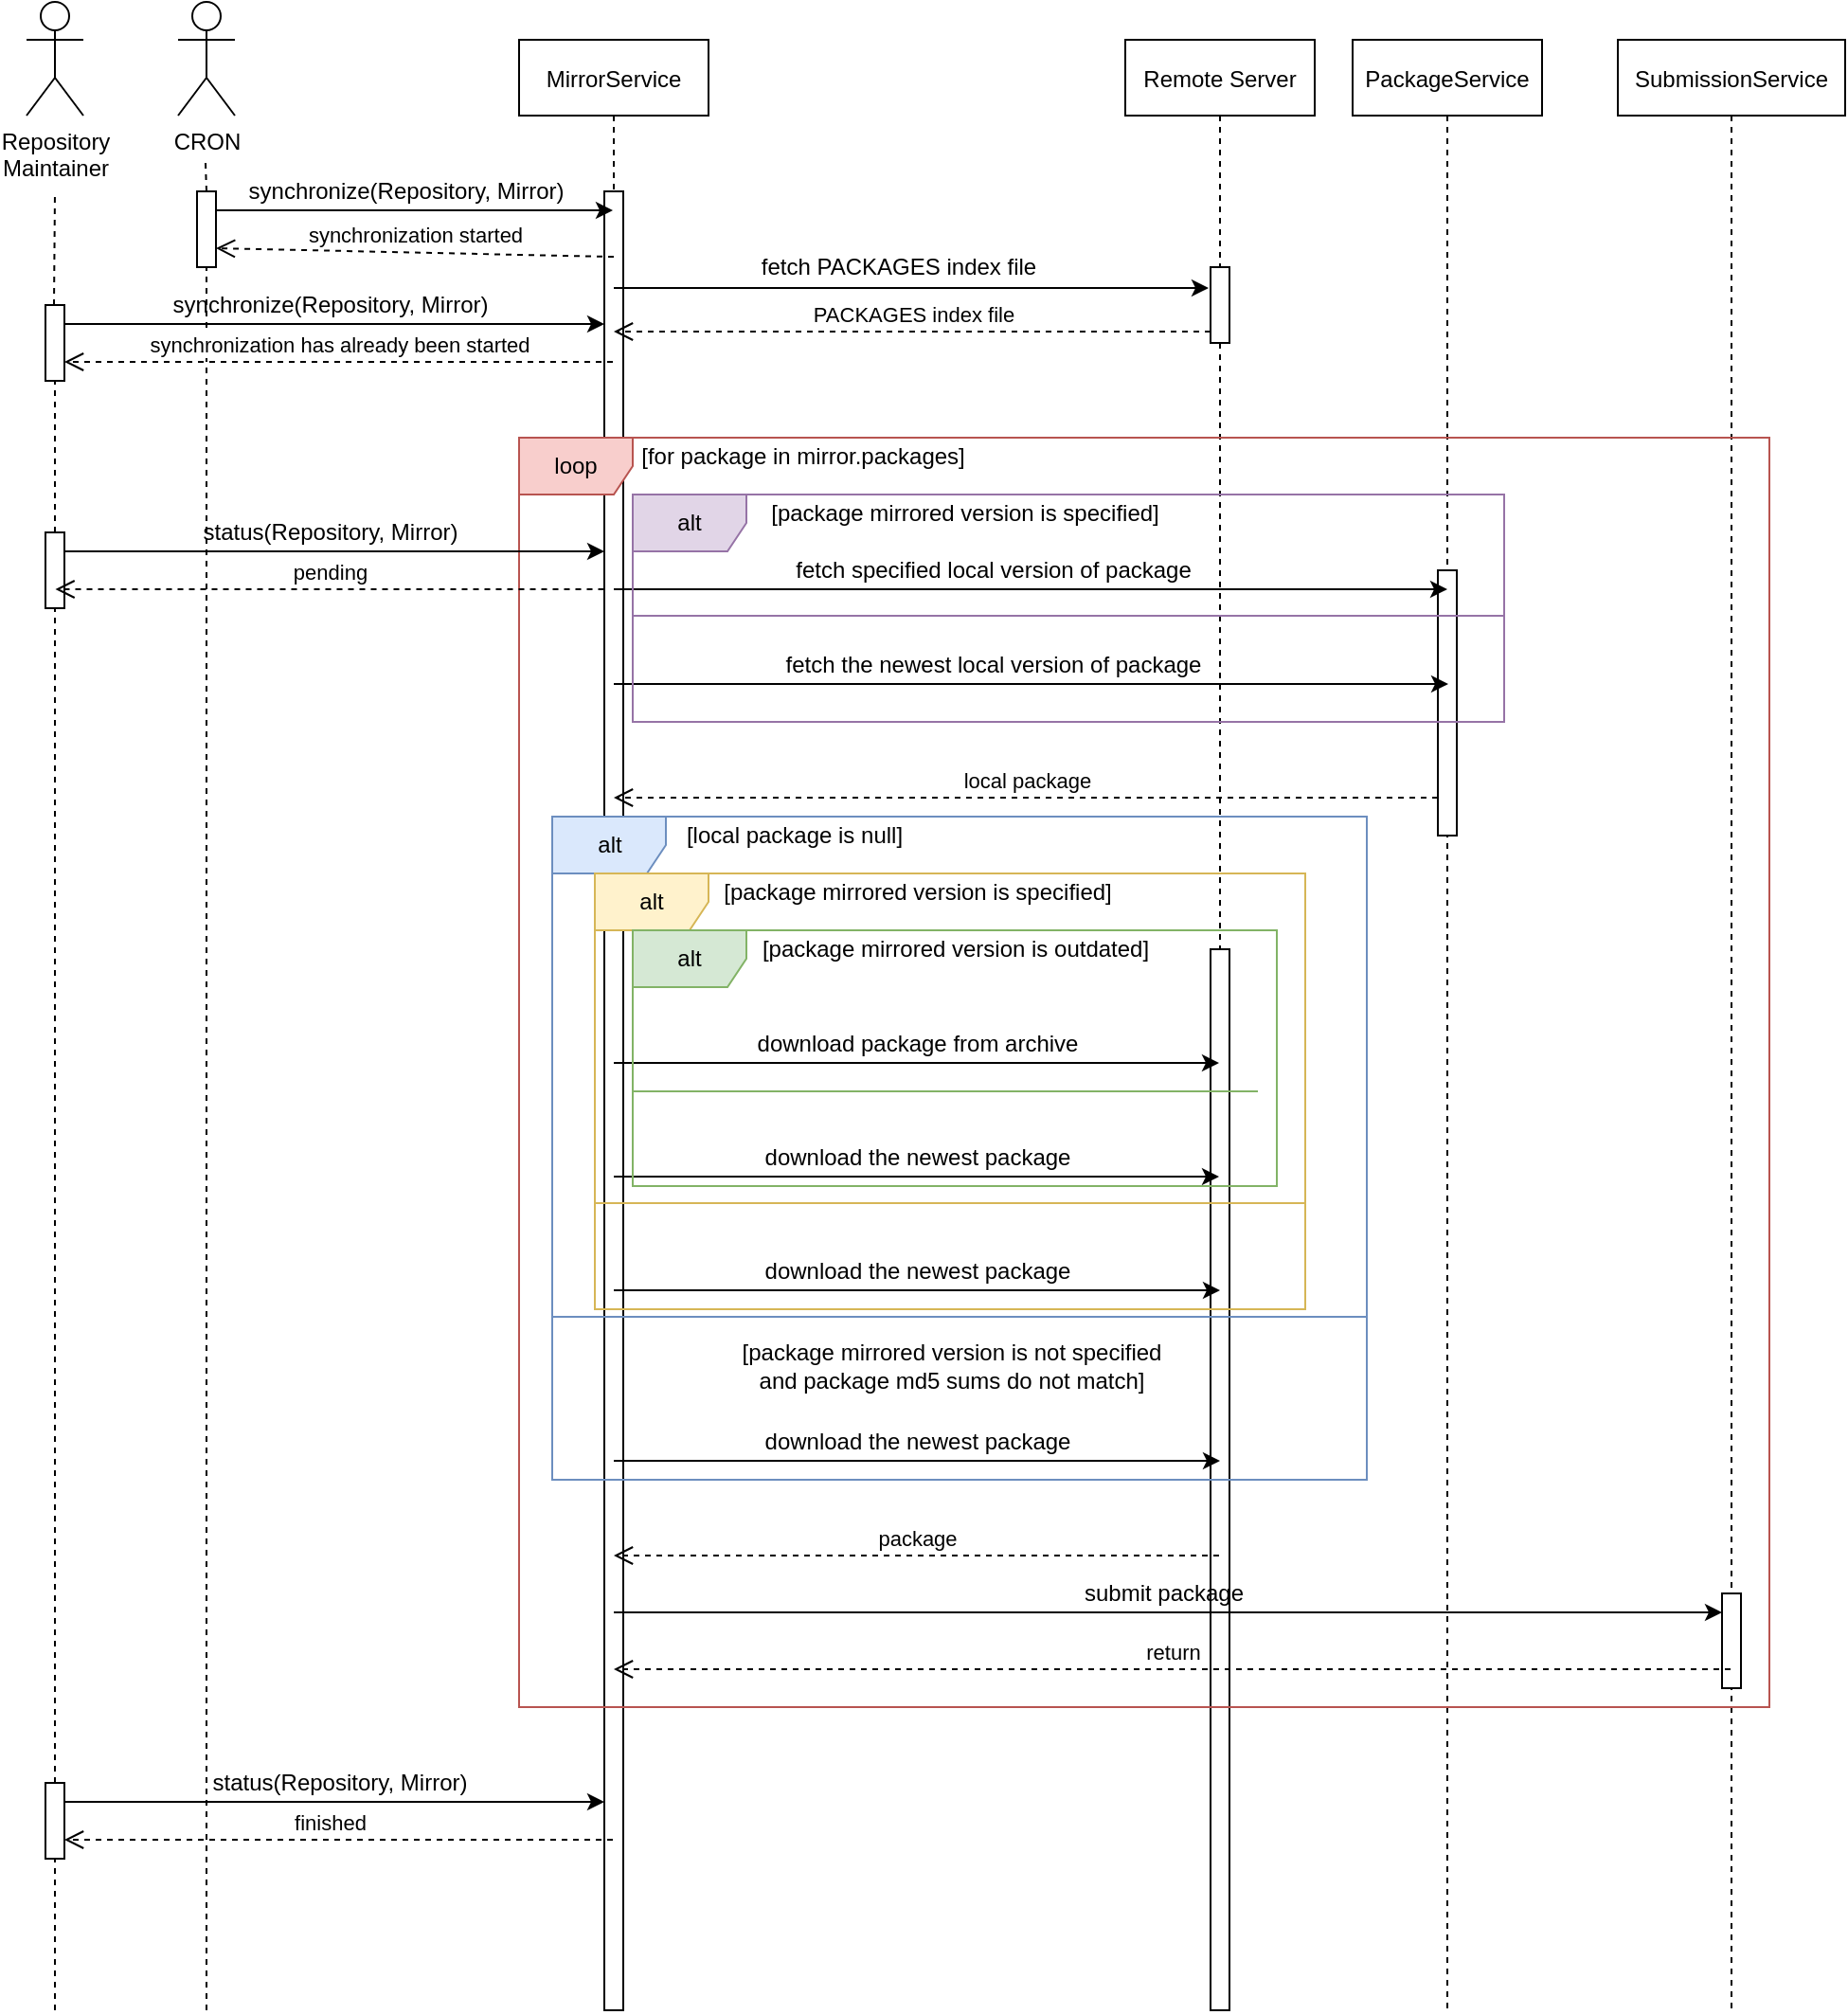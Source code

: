 <mxfile version="14.5.3" type="device"><diagram id="ABN0P69wUwr91Y3URy68" name="Page-1"><mxGraphModel dx="1102" dy="603" grid="1" gridSize="10" guides="1" tooltips="1" connect="1" arrows="1" fold="1" page="1" pageScale="1" pageWidth="850" pageHeight="1100" math="0" shadow="0"><root><mxCell id="0"/><mxCell id="1" parent="0"/><mxCell id="k6JVa_Nm4UtW-43sVW-D-1" value="&lt;div&gt;Repository&lt;/div&gt;&lt;div&gt;Maintainer&lt;/div&gt;" style="shape=umlActor;verticalLabelPosition=bottom;verticalAlign=top;html=1;outlineConnect=0;" vertex="1" parent="1"><mxGeometry x="40" y="20" width="30" height="60" as="geometry"/></mxCell><mxCell id="k6JVa_Nm4UtW-43sVW-D-2" value="&lt;div&gt;CRON&lt;/div&gt;" style="shape=umlActor;verticalLabelPosition=bottom;verticalAlign=top;html=1;outlineConnect=0;" vertex="1" parent="1"><mxGeometry x="120" y="20" width="30" height="60" as="geometry"/></mxCell><mxCell id="k6JVa_Nm4UtW-43sVW-D-3" value="MirrorService" style="shape=umlLifeline;perimeter=lifelinePerimeter;container=1;collapsible=0;recursiveResize=0;rounded=0;shadow=0;strokeWidth=1;" vertex="1" parent="1"><mxGeometry x="300" y="40" width="100" height="1040" as="geometry"/></mxCell><mxCell id="k6JVa_Nm4UtW-43sVW-D-4" value="" style="points=[];perimeter=orthogonalPerimeter;rounded=0;shadow=0;strokeWidth=1;" vertex="1" parent="k6JVa_Nm4UtW-43sVW-D-3"><mxGeometry x="45" y="80" width="10" height="960" as="geometry"/></mxCell><mxCell id="k6JVa_Nm4UtW-43sVW-D-6" value="Remote Server" style="shape=umlLifeline;perimeter=lifelinePerimeter;container=1;collapsible=0;recursiveResize=0;rounded=0;shadow=0;strokeWidth=1;" vertex="1" parent="1"><mxGeometry x="620" y="40" width="100" height="1040" as="geometry"/></mxCell><mxCell id="k6JVa_Nm4UtW-43sVW-D-7" value="" style="points=[];perimeter=orthogonalPerimeter;rounded=0;shadow=0;strokeWidth=1;" vertex="1" parent="k6JVa_Nm4UtW-43sVW-D-6"><mxGeometry x="45" y="120" width="10" height="40" as="geometry"/></mxCell><mxCell id="k6JVa_Nm4UtW-43sVW-D-8" value="" style="rounded=0;whiteSpace=wrap;html=1;" vertex="1" parent="k6JVa_Nm4UtW-43sVW-D-6"><mxGeometry x="45" y="480" width="10" height="560" as="geometry"/></mxCell><mxCell id="k6JVa_Nm4UtW-43sVW-D-9" value="PackageService" style="shape=umlLifeline;perimeter=lifelinePerimeter;container=1;collapsible=0;recursiveResize=0;rounded=0;shadow=0;strokeWidth=1;" vertex="1" parent="1"><mxGeometry x="740" y="40" width="100" height="1040" as="geometry"/></mxCell><mxCell id="k6JVa_Nm4UtW-43sVW-D-10" value="" style="points=[];perimeter=orthogonalPerimeter;rounded=0;shadow=0;strokeWidth=1;" vertex="1" parent="k6JVa_Nm4UtW-43sVW-D-9"><mxGeometry x="45" y="280" width="10" height="140" as="geometry"/></mxCell><mxCell id="k6JVa_Nm4UtW-43sVW-D-11" value="SubmissionService" style="shape=umlLifeline;perimeter=lifelinePerimeter;container=1;collapsible=0;recursiveResize=0;rounded=0;shadow=0;strokeWidth=1;" vertex="1" parent="1"><mxGeometry x="880" y="40" width="120" height="1040" as="geometry"/></mxCell><mxCell id="k6JVa_Nm4UtW-43sVW-D-12" value="" style="points=[];perimeter=orthogonalPerimeter;rounded=0;shadow=0;strokeWidth=1;" vertex="1" parent="k6JVa_Nm4UtW-43sVW-D-11"><mxGeometry x="55" y="820" width="10" height="50" as="geometry"/></mxCell><mxCell id="k6JVa_Nm4UtW-43sVW-D-13" value="" style="rounded=0;whiteSpace=wrap;html=1;" vertex="1" parent="1"><mxGeometry x="130" y="120" width="10" height="40" as="geometry"/></mxCell><mxCell id="k6JVa_Nm4UtW-43sVW-D-19" value="" style="endArrow=classic;html=1;exitX=1;exitY=0.25;exitDx=0;exitDy=0;" edge="1" parent="1" source="k6JVa_Nm4UtW-43sVW-D-13" target="k6JVa_Nm4UtW-43sVW-D-3"><mxGeometry width="50" height="50" relative="1" as="geometry"><mxPoint x="400" y="270" as="sourcePoint"/><mxPoint x="450" y="220" as="targetPoint"/></mxGeometry></mxCell><mxCell id="k6JVa_Nm4UtW-43sVW-D-21" value="" style="endArrow=none;dashed=1;html=1;" edge="1" parent="1"><mxGeometry width="50" height="50" relative="1" as="geometry"><mxPoint x="135" y="120" as="sourcePoint"/><mxPoint x="134.5" y="105" as="targetPoint"/></mxGeometry></mxCell><mxCell id="k6JVa_Nm4UtW-43sVW-D-22" value="" style="endArrow=none;dashed=1;html=1;entryX=0.5;entryY=1;entryDx=0;entryDy=0;" edge="1" parent="1" target="k6JVa_Nm4UtW-43sVW-D-13"><mxGeometry width="50" height="50" relative="1" as="geometry"><mxPoint x="135" y="1080" as="sourcePoint"/><mxPoint x="144.5" y="115" as="targetPoint"/></mxGeometry></mxCell><mxCell id="k6JVa_Nm4UtW-43sVW-D-23" value="" style="endArrow=none;dashed=1;html=1;entryX=0.5;entryY=1;entryDx=0;entryDy=0;" edge="1" parent="1" source="k6JVa_Nm4UtW-43sVW-D-16"><mxGeometry width="50" height="50" relative="1" as="geometry"><mxPoint x="54.5" y="520" as="sourcePoint"/><mxPoint x="54.5" y="180" as="targetPoint"/></mxGeometry></mxCell><mxCell id="k6JVa_Nm4UtW-43sVW-D-25" value="&lt;div&gt;synchronization started&lt;/div&gt;" style="html=1;verticalAlign=bottom;endArrow=open;dashed=1;endSize=8;entryX=1;entryY=0.75;entryDx=0;entryDy=0;exitX=0.5;exitY=0.036;exitDx=0;exitDy=0;exitPerimeter=0;" edge="1" parent="1" source="k6JVa_Nm4UtW-43sVW-D-4" target="k6JVa_Nm4UtW-43sVW-D-13"><mxGeometry relative="1" as="geometry"><mxPoint x="240" y="150" as="sourcePoint"/><mxPoint x="380" y="320" as="targetPoint"/></mxGeometry></mxCell><mxCell id="k6JVa_Nm4UtW-43sVW-D-26" value="synchronize(Repository, Mirror)" style="text;html=1;align=center;verticalAlign=middle;resizable=0;points=[];autosize=1;" vertex="1" parent="1"><mxGeometry x="150" y="110" width="180" height="20" as="geometry"/></mxCell><mxCell id="k6JVa_Nm4UtW-43sVW-D-16" value="" style="rounded=0;whiteSpace=wrap;html=1;" vertex="1" parent="1"><mxGeometry x="50" y="180" width="10" height="40" as="geometry"/></mxCell><mxCell id="k6JVa_Nm4UtW-43sVW-D-29" value="" style="endArrow=none;dashed=1;html=1;entryX=0.5;entryY=1;entryDx=0;entryDy=0;" edge="1" parent="1" source="k6JVa_Nm4UtW-43sVW-D-71" target="k6JVa_Nm4UtW-43sVW-D-16"><mxGeometry width="50" height="50" relative="1" as="geometry"><mxPoint x="55" y="1080" as="sourcePoint"/><mxPoint x="54.5" y="180" as="targetPoint"/></mxGeometry></mxCell><mxCell id="k6JVa_Nm4UtW-43sVW-D-30" value="synchronize(Repository, Mirror)" style="text;html=1;align=center;verticalAlign=middle;resizable=0;points=[];autosize=1;" vertex="1" parent="1"><mxGeometry x="110" y="170" width="180" height="20" as="geometry"/></mxCell><mxCell id="k6JVa_Nm4UtW-43sVW-D-31" value="" style="endArrow=classic;html=1;exitX=1;exitY=0.25;exitDx=0;exitDy=0;" edge="1" parent="1" source="k6JVa_Nm4UtW-43sVW-D-16" target="k6JVa_Nm4UtW-43sVW-D-4"><mxGeometry width="50" height="50" relative="1" as="geometry"><mxPoint x="400" y="340" as="sourcePoint"/><mxPoint x="450" y="290" as="targetPoint"/></mxGeometry></mxCell><mxCell id="k6JVa_Nm4UtW-43sVW-D-32" value="synchronization has already been started" style="html=1;verticalAlign=bottom;endArrow=open;dashed=1;endSize=8;entryX=1;entryY=0.75;entryDx=0;entryDy=0;" edge="1" parent="1" source="k6JVa_Nm4UtW-43sVW-D-3" target="k6JVa_Nm4UtW-43sVW-D-16"><mxGeometry relative="1" as="geometry"><mxPoint x="460" y="320" as="sourcePoint"/><mxPoint x="380" y="320" as="targetPoint"/></mxGeometry></mxCell><mxCell id="k6JVa_Nm4UtW-43sVW-D-33" value="" style="endArrow=classic;html=1;entryX=-0.1;entryY=0.275;entryDx=0;entryDy=0;entryPerimeter=0;" edge="1" parent="1" source="k6JVa_Nm4UtW-43sVW-D-3" target="k6JVa_Nm4UtW-43sVW-D-7"><mxGeometry width="50" height="50" relative="1" as="geometry"><mxPoint x="440" y="370" as="sourcePoint"/><mxPoint x="520" y="360" as="targetPoint"/></mxGeometry></mxCell><mxCell id="k6JVa_Nm4UtW-43sVW-D-34" value="&lt;div&gt;fetch PACKAGES index file&lt;/div&gt;" style="text;html=1;align=center;verticalAlign=middle;resizable=0;points=[];autosize=1;" vertex="1" parent="1"><mxGeometry x="420" y="150" width="160" height="20" as="geometry"/></mxCell><mxCell id="k6JVa_Nm4UtW-43sVW-D-35" value="PACKAGES index file" style="html=1;verticalAlign=bottom;endArrow=open;dashed=1;endSize=8;exitX=0;exitY=0.85;exitDx=0;exitDy=0;exitPerimeter=0;" edge="1" parent="1" source="k6JVa_Nm4UtW-43sVW-D-7" target="k6JVa_Nm4UtW-43sVW-D-3"><mxGeometry relative="1" as="geometry"><mxPoint x="530" y="310" as="sourcePoint"/><mxPoint x="450" y="310" as="targetPoint"/></mxGeometry></mxCell><mxCell id="k6JVa_Nm4UtW-43sVW-D-36" value="" style="endArrow=classic;html=1;" edge="1" parent="1" source="k6JVa_Nm4UtW-43sVW-D-3"><mxGeometry width="50" height="50" relative="1" as="geometry"><mxPoint x="470" y="370" as="sourcePoint"/><mxPoint x="790" y="330" as="targetPoint"/><Array as="points"><mxPoint x="570" y="330"/></Array></mxGeometry></mxCell><mxCell id="k6JVa_Nm4UtW-43sVW-D-37" value="fetch specified local version of package" style="text;html=1;align=center;verticalAlign=middle;resizable=0;points=[];autosize=1;" vertex="1" parent="1"><mxGeometry x="440" y="310" width="220" height="20" as="geometry"/></mxCell><mxCell id="k6JVa_Nm4UtW-43sVW-D-38" value="" style="endArrow=classic;html=1;entryX=0.5;entryY=0.018;entryDx=0;entryDy=0;entryPerimeter=0;" edge="1" parent="1"><mxGeometry width="50" height="50" relative="1" as="geometry"><mxPoint x="350" y="380" as="sourcePoint"/><mxPoint x="790.5" y="380" as="targetPoint"/></mxGeometry></mxCell><mxCell id="k6JVa_Nm4UtW-43sVW-D-39" value="fetch the newest local version of package" style="text;html=1;align=center;verticalAlign=middle;resizable=0;points=[];autosize=1;" vertex="1" parent="1"><mxGeometry x="435" y="360" width="230" height="20" as="geometry"/></mxCell><mxCell id="k6JVa_Nm4UtW-43sVW-D-40" value="local package" style="html=1;verticalAlign=bottom;endArrow=open;dashed=1;endSize=8;" edge="1" parent="1" source="k6JVa_Nm4UtW-43sVW-D-10" target="k6JVa_Nm4UtW-43sVW-D-3"><mxGeometry relative="1" as="geometry"><mxPoint x="530" y="340" as="sourcePoint"/><mxPoint x="450" y="340" as="targetPoint"/><Array as="points"><mxPoint x="740" y="440"/><mxPoint x="700" y="440"/><mxPoint x="620" y="440"/><mxPoint x="400" y="440"/></Array></mxGeometry></mxCell><mxCell id="k6JVa_Nm4UtW-43sVW-D-41" value="" style="endArrow=classic;html=1;" edge="1" parent="1" source="k6JVa_Nm4UtW-43sVW-D-3" target="k6JVa_Nm4UtW-43sVW-D-6"><mxGeometry width="50" height="50" relative="1" as="geometry"><mxPoint x="470" y="710" as="sourcePoint"/><mxPoint x="520" y="660" as="targetPoint"/><Array as="points"><mxPoint x="410" y="580"/><mxPoint x="500" y="580"/></Array></mxGeometry></mxCell><mxCell id="k6JVa_Nm4UtW-43sVW-D-42" value="download package from archive" style="text;html=1;align=center;verticalAlign=middle;resizable=0;points=[];autosize=1;" vertex="1" parent="1"><mxGeometry x="420" y="560" width="180" height="20" as="geometry"/></mxCell><mxCell id="k6JVa_Nm4UtW-43sVW-D-43" value="" style="endArrow=classic;html=1;" edge="1" parent="1" source="k6JVa_Nm4UtW-43sVW-D-3" target="k6JVa_Nm4UtW-43sVW-D-6"><mxGeometry width="50" height="50" relative="1" as="geometry"><mxPoint x="470" y="580" as="sourcePoint"/><mxPoint x="520" y="530" as="targetPoint"/><Array as="points"><mxPoint x="550" y="640"/></Array></mxGeometry></mxCell><mxCell id="k6JVa_Nm4UtW-43sVW-D-44" value="download the newest package" style="text;html=1;align=center;verticalAlign=middle;resizable=0;points=[];autosize=1;" vertex="1" parent="1"><mxGeometry x="420" y="620" width="180" height="20" as="geometry"/></mxCell><mxCell id="k6JVa_Nm4UtW-43sVW-D-45" value="" style="endArrow=classic;html=1;" edge="1" parent="1"><mxGeometry width="50" height="50" relative="1" as="geometry"><mxPoint x="350" y="700" as="sourcePoint"/><mxPoint x="670" y="700" as="targetPoint"/><Array as="points"><mxPoint x="550.5" y="700"/></Array></mxGeometry></mxCell><mxCell id="k6JVa_Nm4UtW-43sVW-D-46" value="download the newest package" style="text;html=1;align=center;verticalAlign=middle;resizable=0;points=[];autosize=1;" vertex="1" parent="1"><mxGeometry x="420" y="680" width="180" height="20" as="geometry"/></mxCell><mxCell id="k6JVa_Nm4UtW-43sVW-D-47" value="" style="endArrow=classic;html=1;" edge="1" parent="1"><mxGeometry width="50" height="50" relative="1" as="geometry"><mxPoint x="350" y="790" as="sourcePoint"/><mxPoint x="670" y="790" as="targetPoint"/><Array as="points"><mxPoint x="550.5" y="790"/></Array></mxGeometry></mxCell><mxCell id="k6JVa_Nm4UtW-43sVW-D-48" value="download the newest package" style="text;html=1;align=center;verticalAlign=middle;resizable=0;points=[];autosize=1;" vertex="1" parent="1"><mxGeometry x="420" y="770" width="180" height="20" as="geometry"/></mxCell><mxCell id="k6JVa_Nm4UtW-43sVW-D-49" value="package" style="html=1;verticalAlign=bottom;endArrow=open;dashed=1;endSize=8;" edge="1" parent="1" source="k6JVa_Nm4UtW-43sVW-D-6" target="k6JVa_Nm4UtW-43sVW-D-3"><mxGeometry relative="1" as="geometry"><mxPoint x="530" y="740" as="sourcePoint"/><mxPoint x="450" y="740" as="targetPoint"/><Array as="points"><mxPoint x="550" y="840"/></Array></mxGeometry></mxCell><mxCell id="k6JVa_Nm4UtW-43sVW-D-50" value="" style="endArrow=classic;html=1;" edge="1" parent="1" source="k6JVa_Nm4UtW-43sVW-D-3" target="k6JVa_Nm4UtW-43sVW-D-12"><mxGeometry width="50" height="50" relative="1" as="geometry"><mxPoint x="470" y="920" as="sourcePoint"/><mxPoint x="520" y="870" as="targetPoint"/><Array as="points"><mxPoint x="770" y="870"/></Array></mxGeometry></mxCell><mxCell id="k6JVa_Nm4UtW-43sVW-D-51" value="submit package" style="text;html=1;align=center;verticalAlign=middle;resizable=0;points=[];autosize=1;" vertex="1" parent="1"><mxGeometry x="590" y="850" width="100" height="20" as="geometry"/></mxCell><mxCell id="k6JVa_Nm4UtW-43sVW-D-52" value="return" style="html=1;verticalAlign=bottom;endArrow=open;dashed=1;endSize=8;" edge="1" parent="1" source="k6JVa_Nm4UtW-43sVW-D-11" target="k6JVa_Nm4UtW-43sVW-D-3"><mxGeometry relative="1" as="geometry"><mxPoint x="530" y="890" as="sourcePoint"/><mxPoint x="450" y="890" as="targetPoint"/><Array as="points"><mxPoint x="760" y="900"/></Array></mxGeometry></mxCell><mxCell id="k6JVa_Nm4UtW-43sVW-D-53" value="loop" style="shape=umlFrame;whiteSpace=wrap;html=1;fillColor=#f8cecc;strokeColor=#b85450;" vertex="1" parent="1"><mxGeometry x="300" y="250" width="660" height="670" as="geometry"/></mxCell><mxCell id="k6JVa_Nm4UtW-43sVW-D-54" value="[for package in mirror.packages]" style="text;html=1;strokeColor=none;fillColor=none;align=center;verticalAlign=middle;whiteSpace=wrap;rounded=0;" vertex="1" parent="1"><mxGeometry x="350" y="250" width="200" height="20" as="geometry"/></mxCell><mxCell id="k6JVa_Nm4UtW-43sVW-D-55" value="alt" style="shape=umlFrame;whiteSpace=wrap;html=1;strokeColor=#6c8ebf;shadow=0;fillColor=#dae8fc;labelBackgroundColor=none;" vertex="1" parent="1"><mxGeometry x="317.5" y="450" width="430" height="350" as="geometry"/></mxCell><mxCell id="k6JVa_Nm4UtW-43sVW-D-56" value="" style="line;strokeWidth=1;fillColor=#dae8fc;align=left;verticalAlign=middle;spacingTop=-1;spacingLeft=3;spacingRight=3;rotatable=0;labelPosition=right;points=[];portConstraint=eastwest;strokeColor=#6c8ebf;" vertex="1" parent="1"><mxGeometry x="317.5" y="710" width="430" height="8" as="geometry"/></mxCell><mxCell id="k6JVa_Nm4UtW-43sVW-D-57" value="alt" style="shape=umlFrame;whiteSpace=wrap;html=1;fillColor=#fff2cc;strokeColor=#d6b656;" vertex="1" parent="1"><mxGeometry x="340" y="480" width="375" height="230" as="geometry"/></mxCell><mxCell id="k6JVa_Nm4UtW-43sVW-D-58" value="" style="line;strokeWidth=1;fillColor=#fff2cc;align=left;verticalAlign=middle;spacingTop=-1;spacingLeft=3;spacingRight=3;rotatable=0;labelPosition=right;points=[];portConstraint=eastwest;strokeColor=#d6b656;" vertex="1" parent="1"><mxGeometry x="340" y="650" width="375" height="8" as="geometry"/></mxCell><mxCell id="k6JVa_Nm4UtW-43sVW-D-60" value="alt" style="shape=umlFrame;whiteSpace=wrap;html=1;shadow=0;labelBackgroundColor=none;fillColor=#d5e8d4;strokeColor=#82b366;" vertex="1" parent="1"><mxGeometry x="360" y="510" width="340" height="135" as="geometry"/></mxCell><mxCell id="k6JVa_Nm4UtW-43sVW-D-61" value="" style="line;strokeWidth=1;fillColor=#d5e8d4;align=left;verticalAlign=middle;spacingTop=-1;spacingLeft=3;spacingRight=3;rotatable=0;labelPosition=right;points=[];portConstraint=eastwest;strokeColor=#82b366;" vertex="1" parent="1"><mxGeometry x="360" y="591" width="330" height="8" as="geometry"/></mxCell><mxCell id="k6JVa_Nm4UtW-43sVW-D-62" value="[local package is null]" style="text;html=1;align=center;verticalAlign=middle;resizable=0;points=[];autosize=1;" vertex="1" parent="1"><mxGeometry x="380" y="450" width="130" height="20" as="geometry"/></mxCell><mxCell id="k6JVa_Nm4UtW-43sVW-D-63" value="[package mirrored version is specified]" style="text;html=1;align=center;verticalAlign=middle;resizable=0;points=[];autosize=1;" vertex="1" parent="1"><mxGeometry x="400" y="480" width="220" height="20" as="geometry"/></mxCell><mxCell id="k6JVa_Nm4UtW-43sVW-D-64" value="[package mirrored version is outdated]" style="text;html=1;align=center;verticalAlign=middle;resizable=0;points=[];autosize=1;" vertex="1" parent="1"><mxGeometry x="420" y="510" width="220" height="20" as="geometry"/></mxCell><mxCell id="k6JVa_Nm4UtW-43sVW-D-65" value="alt" style="shape=umlFrame;whiteSpace=wrap;html=1;fillColor=#e1d5e7;strokeColor=#9673a6;" vertex="1" parent="1"><mxGeometry x="360" y="280" width="460" height="120" as="geometry"/></mxCell><mxCell id="k6JVa_Nm4UtW-43sVW-D-66" value="[package mirrored version is specified]" style="text;html=1;align=center;verticalAlign=middle;resizable=0;points=[];autosize=1;" vertex="1" parent="1"><mxGeometry x="425" y="280" width="220" height="20" as="geometry"/></mxCell><mxCell id="k6JVa_Nm4UtW-43sVW-D-67" value="" style="line;strokeWidth=1;fillColor=#e1d5e7;align=left;verticalAlign=middle;spacingTop=-1;spacingLeft=3;spacingRight=3;rotatable=0;labelPosition=right;points=[];portConstraint=eastwest;strokeColor=#9673a6;" vertex="1" parent="1"><mxGeometry x="360" y="340" width="460" height="8" as="geometry"/></mxCell><mxCell id="k6JVa_Nm4UtW-43sVW-D-68" value="&lt;div&gt;[package mirrored version is not specified &lt;br&gt;&lt;/div&gt;&lt;div&gt;and package md5 sums do not match]&lt;/div&gt;" style="text;html=1;align=center;verticalAlign=middle;resizable=0;points=[];autosize=1;" vertex="1" parent="1"><mxGeometry x="407.5" y="725" width="240" height="30" as="geometry"/></mxCell><mxCell id="k6JVa_Nm4UtW-43sVW-D-71" value="" style="rounded=0;whiteSpace=wrap;html=1;" vertex="1" parent="1"><mxGeometry x="50" y="300" width="10" height="40" as="geometry"/></mxCell><mxCell id="k6JVa_Nm4UtW-43sVW-D-72" value="" style="endArrow=none;dashed=1;html=1;entryX=0.5;entryY=1;entryDx=0;entryDy=0;" edge="1" parent="1" source="k6JVa_Nm4UtW-43sVW-D-76" target="k6JVa_Nm4UtW-43sVW-D-71"><mxGeometry width="50" height="50" relative="1" as="geometry"><mxPoint x="55" y="1080" as="sourcePoint"/><mxPoint x="55" y="220" as="targetPoint"/></mxGeometry></mxCell><mxCell id="k6JVa_Nm4UtW-43sVW-D-73" value="" style="endArrow=classic;html=1;exitX=1;exitY=0.25;exitDx=0;exitDy=0;" edge="1" parent="1"><mxGeometry width="50" height="50" relative="1" as="geometry"><mxPoint x="60" y="310" as="sourcePoint"/><mxPoint x="345" y="310" as="targetPoint"/></mxGeometry></mxCell><mxCell id="k6JVa_Nm4UtW-43sVW-D-74" value="status(Repository, Mirror)" style="text;html=1;align=center;verticalAlign=middle;resizable=0;points=[];autosize=1;" vertex="1" parent="1"><mxGeometry x="125" y="290" width="150" height="20" as="geometry"/></mxCell><mxCell id="k6JVa_Nm4UtW-43sVW-D-75" value="pending" style="html=1;verticalAlign=bottom;endArrow=open;dashed=1;endSize=8;entryX=1;entryY=0.75;entryDx=0;entryDy=0;" edge="1" parent="1"><mxGeometry relative="1" as="geometry"><mxPoint x="344.75" y="330" as="sourcePoint"/><mxPoint x="55.25" y="330" as="targetPoint"/></mxGeometry></mxCell><mxCell id="k6JVa_Nm4UtW-43sVW-D-76" value="" style="rounded=0;whiteSpace=wrap;html=1;" vertex="1" parent="1"><mxGeometry x="50" y="960" width="10" height="40" as="geometry"/></mxCell><mxCell id="k6JVa_Nm4UtW-43sVW-D-77" value="" style="endArrow=none;dashed=1;html=1;entryX=0.5;entryY=1;entryDx=0;entryDy=0;" edge="1" parent="1" target="k6JVa_Nm4UtW-43sVW-D-76"><mxGeometry width="50" height="50" relative="1" as="geometry"><mxPoint x="55" y="1080" as="sourcePoint"/><mxPoint x="55" y="340" as="targetPoint"/></mxGeometry></mxCell><mxCell id="k6JVa_Nm4UtW-43sVW-D-78" value="" style="endArrow=classic;html=1;exitX=1;exitY=0.25;exitDx=0;exitDy=0;" edge="1" parent="1"><mxGeometry width="50" height="50" relative="1" as="geometry"><mxPoint x="60" y="970" as="sourcePoint"/><mxPoint x="345" y="970" as="targetPoint"/></mxGeometry></mxCell><mxCell id="k6JVa_Nm4UtW-43sVW-D-79" value="finished" style="html=1;verticalAlign=bottom;endArrow=open;dashed=1;endSize=8;entryX=1;entryY=0.75;entryDx=0;entryDy=0;" edge="1" parent="1"><mxGeometry x="0.033" relative="1" as="geometry"><mxPoint x="349.5" y="990" as="sourcePoint"/><mxPoint x="60" y="990" as="targetPoint"/><mxPoint as="offset"/></mxGeometry></mxCell><mxCell id="k6JVa_Nm4UtW-43sVW-D-80" value="status(Repository, Mirror)" style="text;html=1;align=center;verticalAlign=middle;resizable=0;points=[];autosize=1;" vertex="1" parent="1"><mxGeometry x="130" y="950" width="150" height="20" as="geometry"/></mxCell><mxCell id="k6JVa_Nm4UtW-43sVW-D-82" value="" style="endArrow=none;dashed=1;html=1;" edge="1" parent="1"><mxGeometry width="50" height="50" relative="1" as="geometry"><mxPoint x="54.5" y="180" as="sourcePoint"/><mxPoint x="55" y="120" as="targetPoint"/></mxGeometry></mxCell></root></mxGraphModel></diagram></mxfile>
